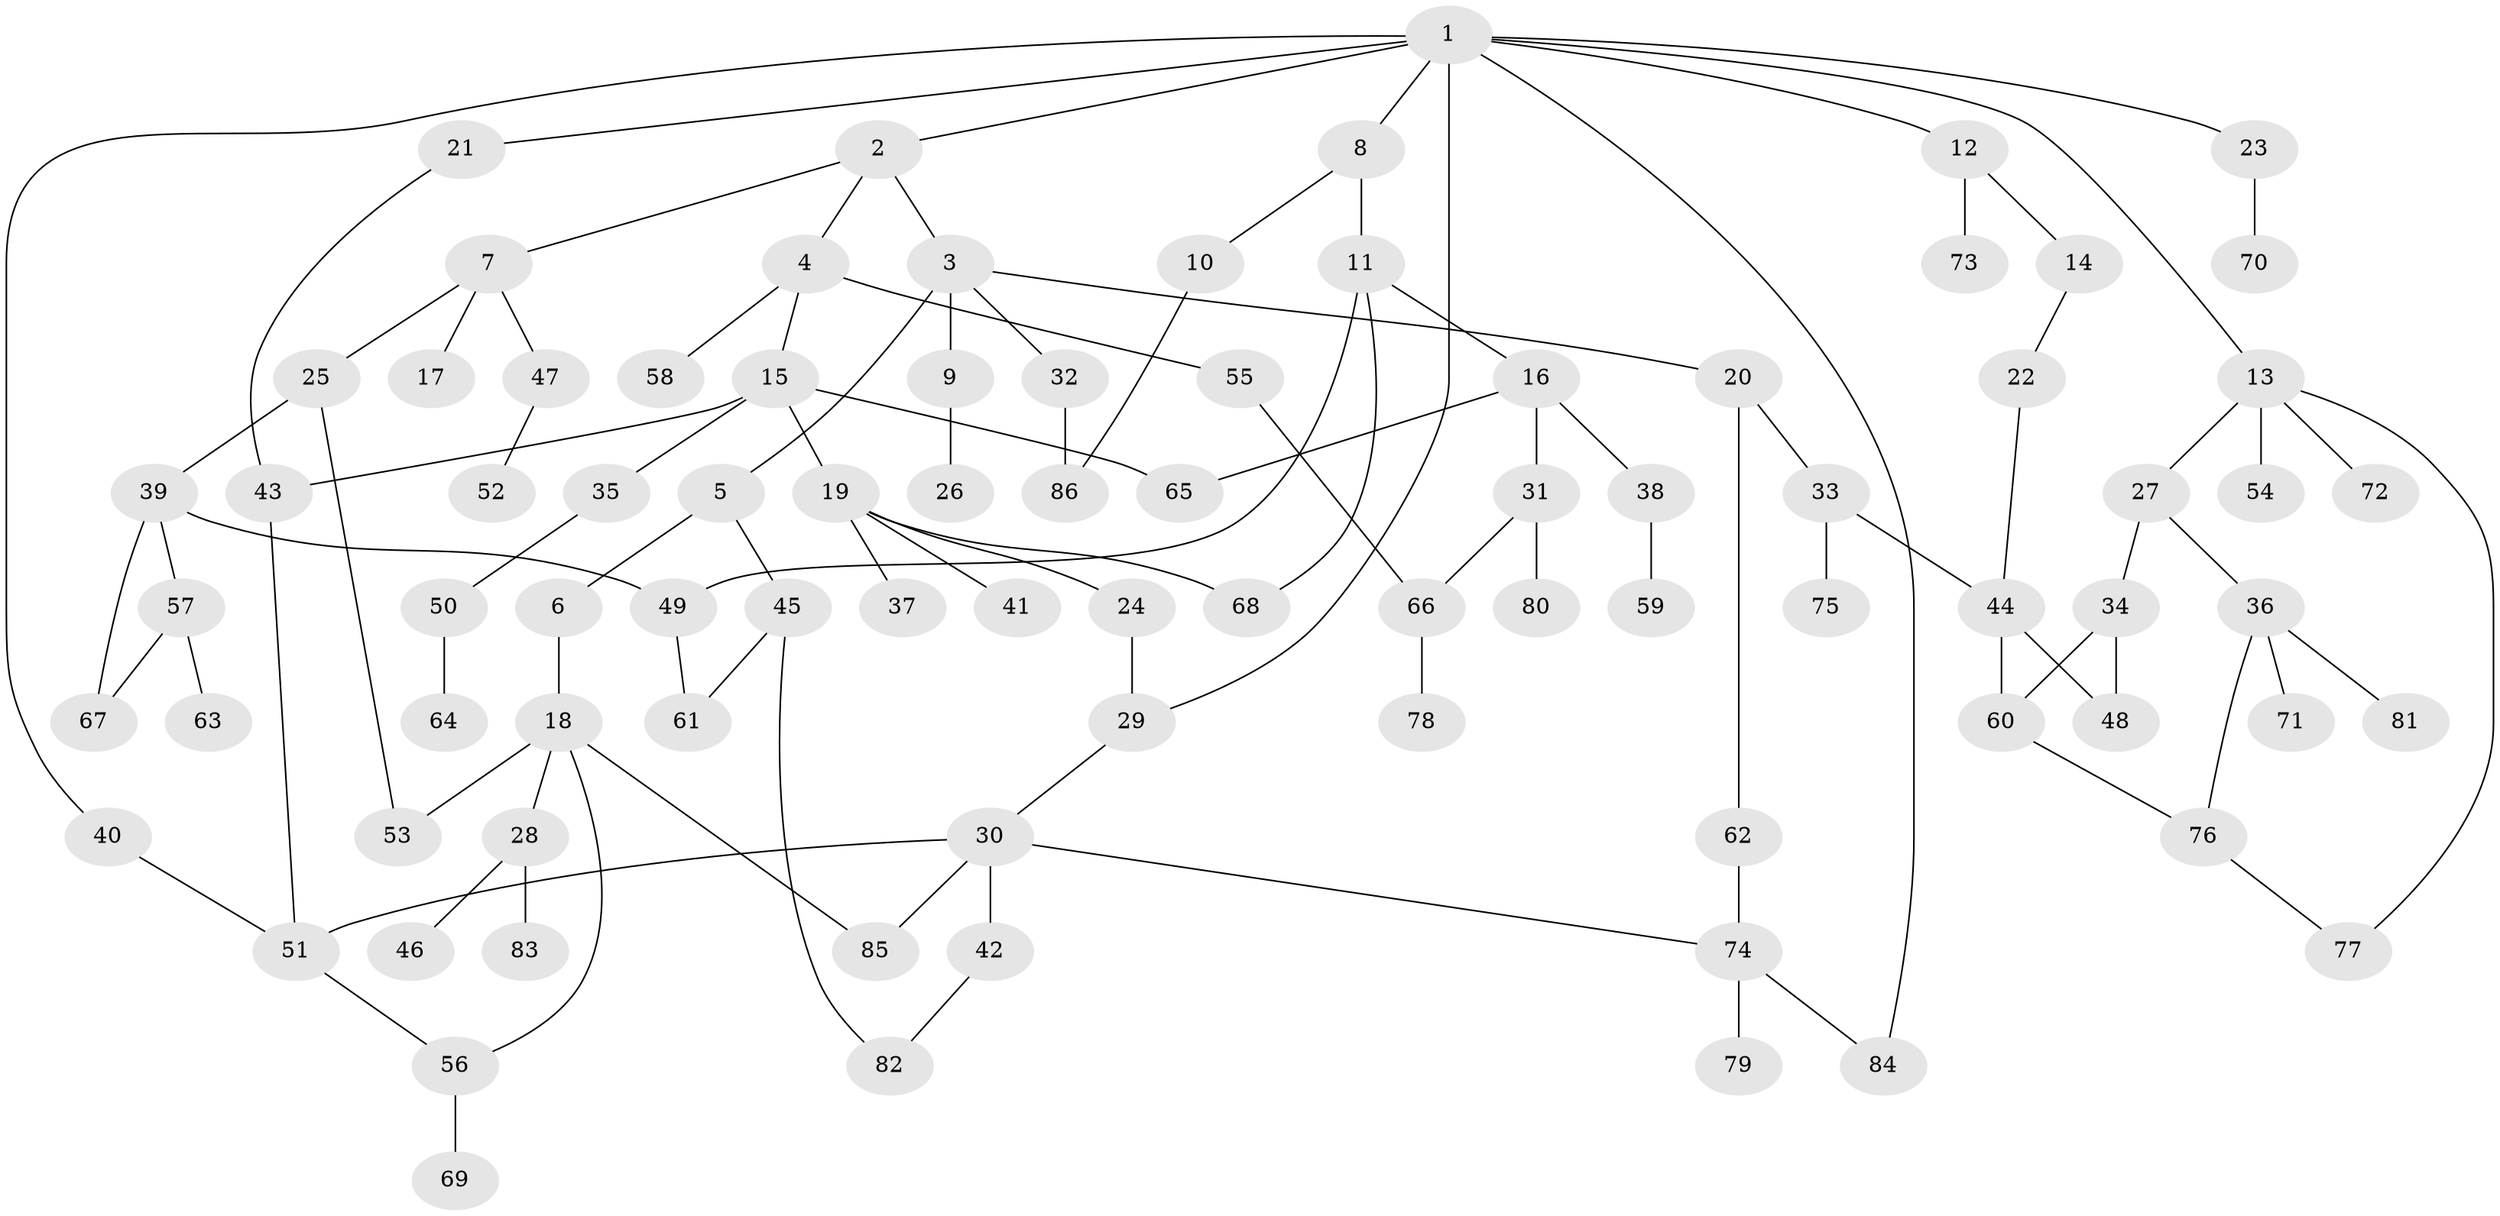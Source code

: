 // coarse degree distribution, {9: 0.01818181818181818, 6: 0.05454545454545454, 5: 0.07272727272727272, 3: 0.2, 1: 0.2545454545454545, 2: 0.2909090909090909, 4: 0.10909090909090909}
// Generated by graph-tools (version 1.1) at 2025/23/03/03/25 07:23:33]
// undirected, 86 vertices, 107 edges
graph export_dot {
graph [start="1"]
  node [color=gray90,style=filled];
  1;
  2;
  3;
  4;
  5;
  6;
  7;
  8;
  9;
  10;
  11;
  12;
  13;
  14;
  15;
  16;
  17;
  18;
  19;
  20;
  21;
  22;
  23;
  24;
  25;
  26;
  27;
  28;
  29;
  30;
  31;
  32;
  33;
  34;
  35;
  36;
  37;
  38;
  39;
  40;
  41;
  42;
  43;
  44;
  45;
  46;
  47;
  48;
  49;
  50;
  51;
  52;
  53;
  54;
  55;
  56;
  57;
  58;
  59;
  60;
  61;
  62;
  63;
  64;
  65;
  66;
  67;
  68;
  69;
  70;
  71;
  72;
  73;
  74;
  75;
  76;
  77;
  78;
  79;
  80;
  81;
  82;
  83;
  84;
  85;
  86;
  1 -- 2;
  1 -- 8;
  1 -- 12;
  1 -- 13;
  1 -- 21;
  1 -- 23;
  1 -- 29;
  1 -- 40;
  1 -- 84;
  2 -- 3;
  2 -- 4;
  2 -- 7;
  3 -- 5;
  3 -- 9;
  3 -- 20;
  3 -- 32;
  4 -- 15;
  4 -- 55;
  4 -- 58;
  5 -- 6;
  5 -- 45;
  6 -- 18;
  7 -- 17;
  7 -- 25;
  7 -- 47;
  8 -- 10;
  8 -- 11;
  9 -- 26;
  10 -- 86;
  11 -- 16;
  11 -- 49;
  11 -- 68;
  12 -- 14;
  12 -- 73;
  13 -- 27;
  13 -- 54;
  13 -- 72;
  13 -- 77;
  14 -- 22;
  15 -- 19;
  15 -- 35;
  15 -- 43;
  15 -- 65;
  16 -- 31;
  16 -- 38;
  16 -- 65;
  18 -- 28;
  18 -- 85;
  18 -- 53;
  18 -- 56;
  19 -- 24;
  19 -- 37;
  19 -- 41;
  19 -- 68;
  20 -- 33;
  20 -- 62;
  21 -- 43;
  22 -- 44;
  23 -- 70;
  24 -- 29;
  25 -- 39;
  25 -- 53;
  27 -- 34;
  27 -- 36;
  28 -- 46;
  28 -- 83;
  29 -- 30;
  30 -- 42;
  30 -- 74;
  30 -- 51;
  30 -- 85;
  31 -- 80;
  31 -- 66;
  32 -- 86;
  33 -- 75;
  33 -- 44;
  34 -- 60;
  34 -- 48;
  35 -- 50;
  36 -- 71;
  36 -- 76;
  36 -- 81;
  38 -- 59;
  39 -- 57;
  39 -- 67;
  39 -- 49;
  40 -- 51;
  42 -- 82;
  43 -- 51;
  44 -- 48;
  44 -- 60;
  45 -- 61;
  45 -- 82;
  47 -- 52;
  49 -- 61;
  50 -- 64;
  51 -- 56;
  55 -- 66;
  56 -- 69;
  57 -- 63;
  57 -- 67;
  60 -- 76;
  62 -- 74;
  66 -- 78;
  74 -- 79;
  74 -- 84;
  76 -- 77;
}
